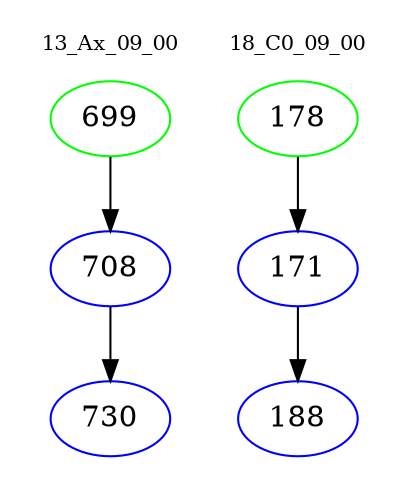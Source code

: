 digraph{
subgraph cluster_0 {
color = white
label = "13_Ax_09_00";
fontsize=10;
T0_699 [label="699", color="green"]
T0_699 -> T0_708 [color="black"]
T0_708 [label="708", color="blue"]
T0_708 -> T0_730 [color="black"]
T0_730 [label="730", color="blue"]
}
subgraph cluster_1 {
color = white
label = "18_C0_09_00";
fontsize=10;
T1_178 [label="178", color="green"]
T1_178 -> T1_171 [color="black"]
T1_171 [label="171", color="blue"]
T1_171 -> T1_188 [color="black"]
T1_188 [label="188", color="blue"]
}
}
